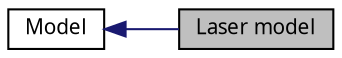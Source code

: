 digraph structs
{
  edge [fontname="FreeSans.ttf",fontsize="10",labelfontname="FreeSans.ttf",labelfontsize="10"];
  node [fontname="FreeSans.ttf",fontsize="10",shape=record];
  rankdir=LR;
  Node0 [label="Laser model",height=0.2,width=0.4,color="black", fillcolor="grey75", style="filled" fontcolor="black"];
  Node1 [label="Model",height=0.2,width=0.4,color="black", fillcolor="white", style="filled",URL="$group__model.html"];
  Node1->Node0 [shape=plaintext, color="midnightblue", dir="back", style="solid"];
}
